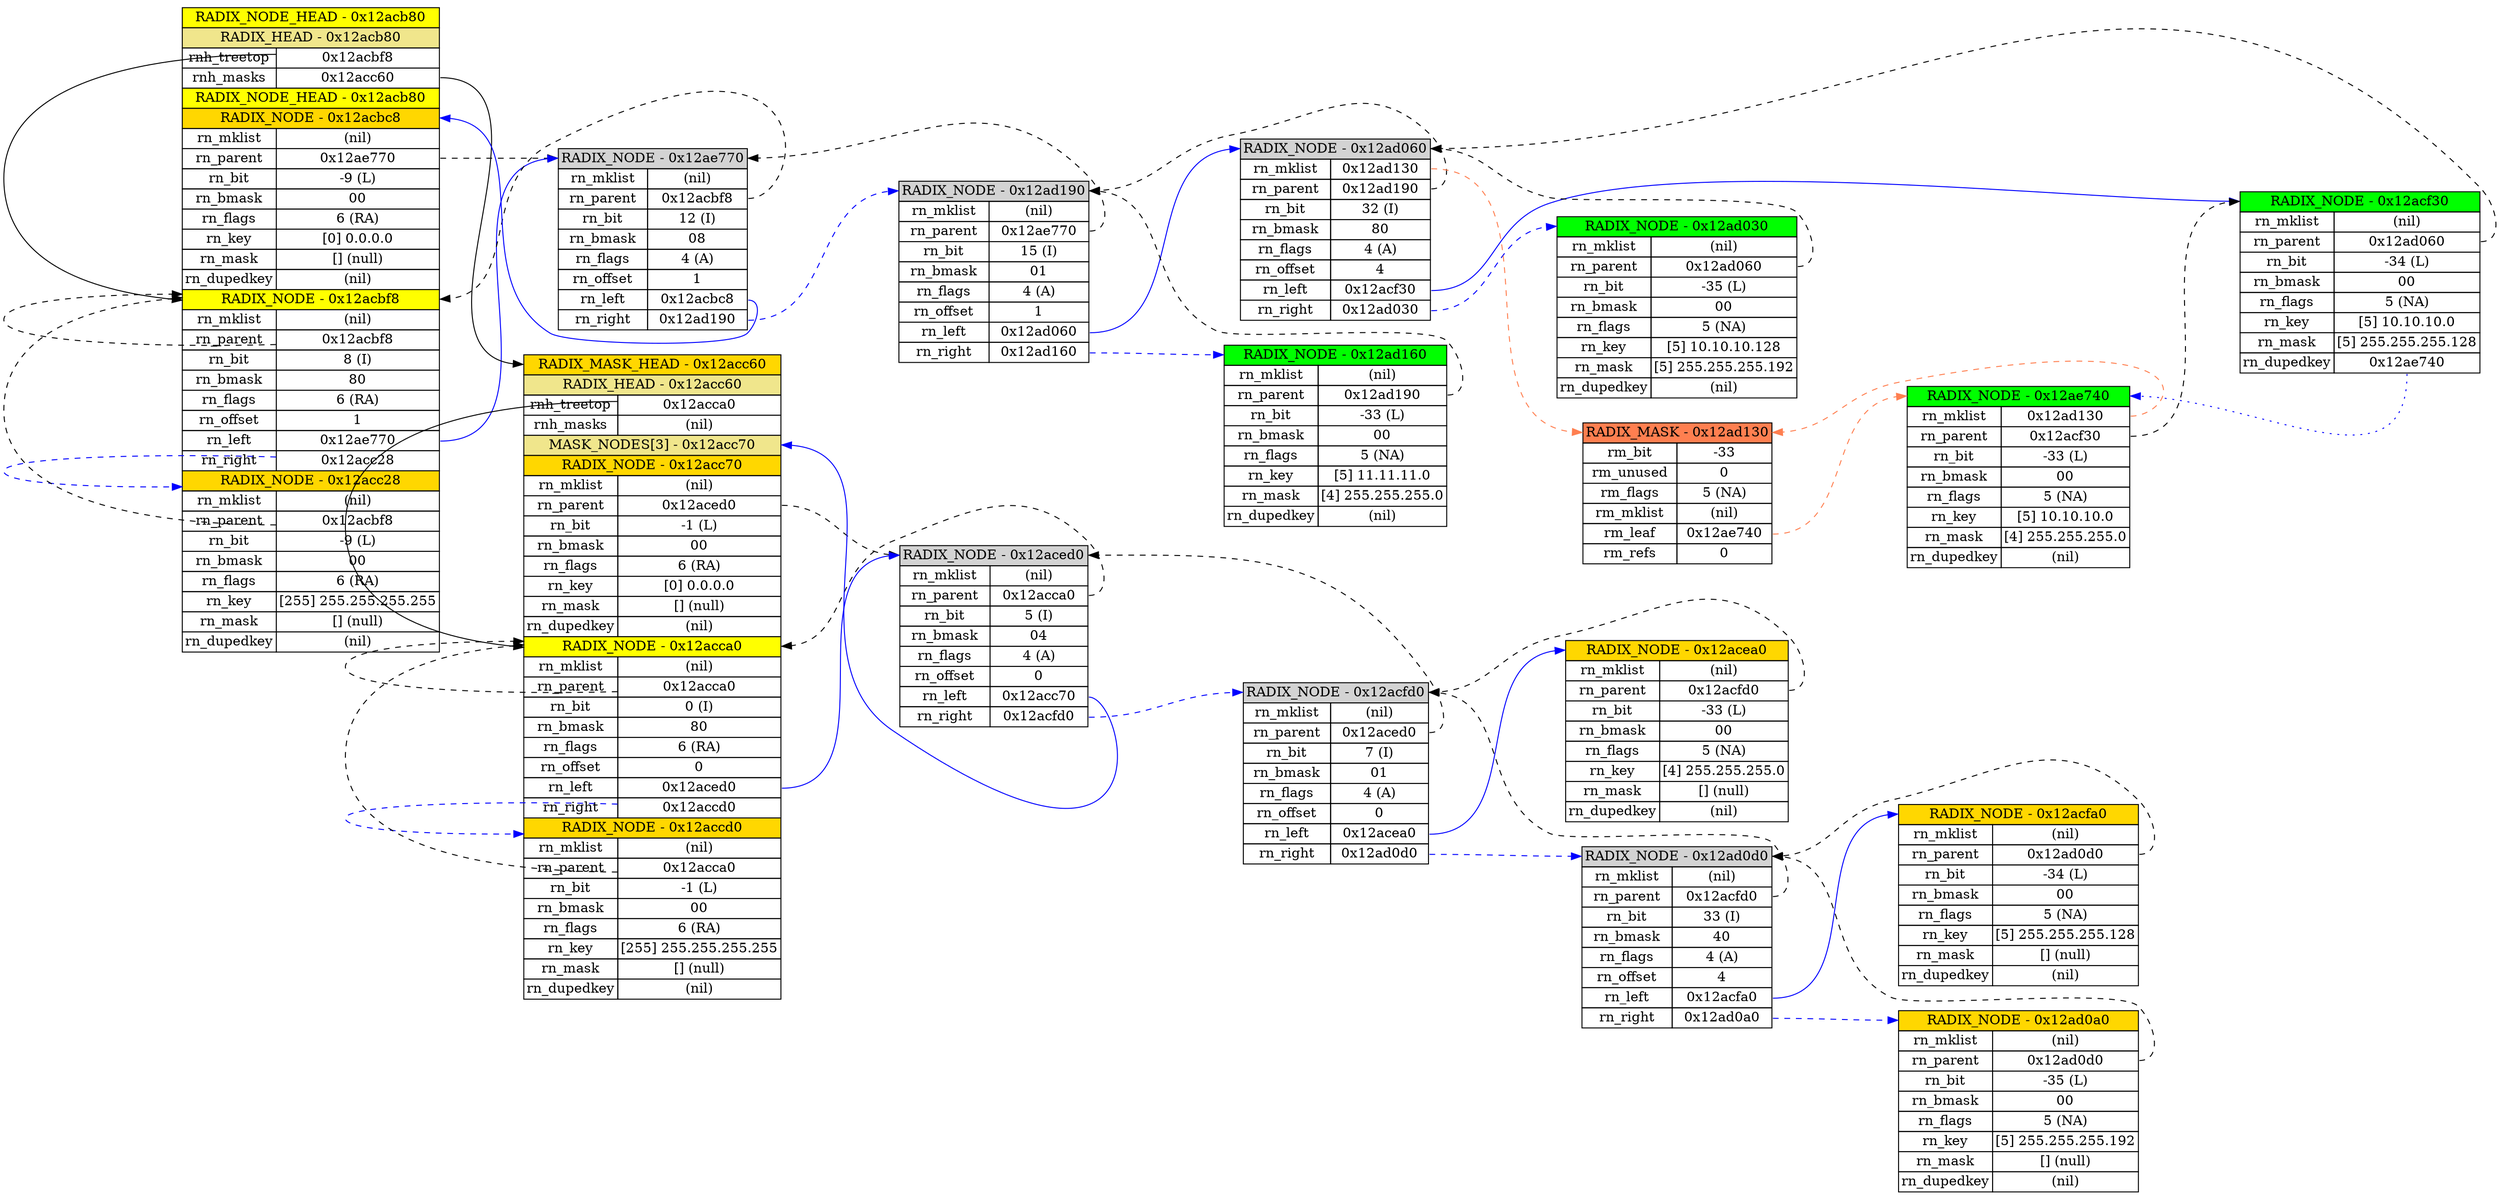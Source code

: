 digraph G {
  rankdir="LR";
  ranksep="1.0 equally";

N0x12acb80 [label=<  <TABLE BORDER="0" CELLBORDER="1" CELLSPACING="0">
    <TR><TD PORT="N0x12acb80" COLSPAN="2" BGCOLOR="yellow">RADIX_NODE_HEAD - 0x12acb80</TD></TR>
    <TR><TD PORT="N0x12acb80" COLSPAN="2" BGCOLOR="khaki">RADIX_HEAD - 0x12acb80</TD></TR>
    <TR><TD>rnh_treetop</TD><TD PORT="N0x12acb80_2">0x12acbf8</TD></TR>
    <TR><TD>rnh_masks</TD><TD PORT="N0x12acb80_3">0x12acc60</TD></TR>
    <TR><TD PORT="N0x12acb80" COLSPAN="2" BGCOLOR="yellow">RADIX_NODE_HEAD - 0x12acb80</TD></TR>
    <TR><TD PORT="N0x12acbc8" COLSPAN="2" BGCOLOR="gold">RADIX_NODE - 0x12acbc8</TD></TR>
    <TR><TD>rn_mklist</TD><TD>(nil)</TD></TR>
    <TR><TD>rn_parent</TD><TD PORT="N0x12acb80_7">0x12ae770</TD></TR>
    <TR><TD>rn_bit</TD><TD>-9 (L)</TD></TR>
    <TR><TD>rn_bmask</TD><TD>00</TD></TR>
    <TR><TD>rn_flags</TD><TD>6 (RA)</TD></TR>
    <TR><TD>rn_key</TD><TD>[0] 0.0.0.0</TD></TR>
    <TR><TD>rn_mask</TD><TD>[] (null)</TD></TR>
    <TR><TD>rn_dupedkey</TD><TD>(nil)</TD></TR>
    <TR><TD PORT="N0x12acbf8" COLSPAN="2" BGCOLOR="yellow">RADIX_NODE - 0x12acbf8</TD></TR>
    <TR><TD>rn_mklist</TD><TD>(nil)</TD></TR>
    <TR><TD>rn_parent</TD><TD PORT="N0x12acb80_16">0x12acbf8</TD></TR>
    <TR><TD>rn_bit</TD><TD>8 (I)</TD></TR>
    <TR><TD>rn_bmask</TD><TD>80</TD></TR>
    <TR><TD>rn_flags</TD><TD>6 (RA)</TD></TR>
    <TR><TD>rn_offset</TD><TD>1</TD></TR>
    <TR><TD>rn_left</TD><TD PORT="N0x12acb80_21">0x12ae770</TD></TR>
    <TR><TD>rn_right</TD><TD PORT="N0x12acb80_22">0x12acc28</TD></TR>
    <TR><TD PORT="N0x12acc28" COLSPAN="2" BGCOLOR="gold">RADIX_NODE - 0x12acc28</TD></TR>
    <TR><TD>rn_mklist</TD><TD>(nil)</TD></TR>
    <TR><TD>rn_parent</TD><TD PORT="N0x12acb80_25">0x12acbf8</TD></TR>
    <TR><TD>rn_bit</TD><TD>-9 (L)</TD></TR>
    <TR><TD>rn_bmask</TD><TD>00</TD></TR>
    <TR><TD>rn_flags</TD><TD>6 (RA)</TD></TR>
    <TR><TD>rn_key</TD><TD>[255] 255.255.255.255</TD></TR>
    <TR><TD>rn_mask</TD><TD>[] (null)</TD></TR>
    <TR><TD>rn_dupedkey</TD><TD>(nil)</TD></TR>
  </TABLE>
>,shape="plaintext"];

N0x12ae770 [label=<  <TABLE BORDER="0" CELLBORDER="1" CELLSPACING="0">
    <TR><TD PORT="N0x12ae770" COLSPAN="2" BGCOLOR="lightgrey">RADIX_NODE - 0x12ae770</TD></TR>
    <TR><TD>rn_mklist</TD><TD>(nil)</TD></TR>
    <TR><TD>rn_parent</TD><TD PORT="N0x12ae770_2">0x12acbf8</TD></TR>
    <TR><TD>rn_bit</TD><TD>12 (I)</TD></TR>
    <TR><TD>rn_bmask</TD><TD>08</TD></TR>
    <TR><TD>rn_flags</TD><TD>4 (A)</TD></TR>
    <TR><TD>rn_offset</TD><TD>1</TD></TR>
    <TR><TD>rn_left</TD><TD PORT="N0x12ae770_7">0x12acbc8</TD></TR>
    <TR><TD>rn_right</TD><TD PORT="N0x12ae770_8">0x12ad190</TD></TR>
  </TABLE>
>,shape="plaintext"];

N0x12ad190 [label=<  <TABLE BORDER="0" CELLBORDER="1" CELLSPACING="0">
    <TR><TD PORT="N0x12ad190" COLSPAN="2" BGCOLOR="lightgrey">RADIX_NODE - 0x12ad190</TD></TR>
    <TR><TD>rn_mklist</TD><TD>(nil)</TD></TR>
    <TR><TD>rn_parent</TD><TD PORT="N0x12ad190_2">0x12ae770</TD></TR>
    <TR><TD>rn_bit</TD><TD>15 (I)</TD></TR>
    <TR><TD>rn_bmask</TD><TD>01</TD></TR>
    <TR><TD>rn_flags</TD><TD>4 (A)</TD></TR>
    <TR><TD>rn_offset</TD><TD>1</TD></TR>
    <TR><TD>rn_left</TD><TD PORT="N0x12ad190_7">0x12ad060</TD></TR>
    <TR><TD>rn_right</TD><TD PORT="N0x12ad190_8">0x12ad160</TD></TR>
  </TABLE>
>,shape="plaintext"];

N0x12ad060 [label=<  <TABLE BORDER="0" CELLBORDER="1" CELLSPACING="0">
    <TR><TD PORT="N0x12ad060" COLSPAN="2" BGCOLOR="lightgrey">RADIX_NODE - 0x12ad060</TD></TR>
    <TR><TD>rn_mklist</TD><TD PORT="N0x12ad060_1">0x12ad130</TD></TR>
    <TR><TD>rn_parent</TD><TD PORT="N0x12ad060_2">0x12ad190</TD></TR>
    <TR><TD>rn_bit</TD><TD>32 (I)</TD></TR>
    <TR><TD>rn_bmask</TD><TD>80</TD></TR>
    <TR><TD>rn_flags</TD><TD>4 (A)</TD></TR>
    <TR><TD>rn_offset</TD><TD>4</TD></TR>
    <TR><TD>rn_left</TD><TD PORT="N0x12ad060_7">0x12acf30</TD></TR>
    <TR><TD>rn_right</TD><TD PORT="N0x12ad060_8">0x12ad030</TD></TR>
  </TABLE>
>,shape="plaintext"];

N0x12acf30 [label=<  <TABLE BORDER="0" CELLBORDER="1" CELLSPACING="0">
    <TR><TD PORT="N0x12acf30" COLSPAN="2" BGCOLOR="green">RADIX_NODE - 0x12acf30</TD></TR>
    <TR><TD>rn_mklist</TD><TD>(nil)</TD></TR>
    <TR><TD>rn_parent</TD><TD PORT="N0x12acf30_2">0x12ad060</TD></TR>
    <TR><TD>rn_bit</TD><TD>-34 (L)</TD></TR>
    <TR><TD>rn_bmask</TD><TD>00</TD></TR>
    <TR><TD>rn_flags</TD><TD>5 (NA)</TD></TR>
    <TR><TD>rn_key</TD><TD>[5] 10.10.10.0</TD></TR>
    <TR><TD>rn_mask</TD><TD>[5] 255.255.255.128</TD></TR>
    <TR><TD>rn_dupedkey</TD><TD PORT="N0x12acf30_8">0x12ae740</TD></TR>
  </TABLE>
>,shape="plaintext"];

N0x12ae740 [label=<  <TABLE BORDER="0" CELLBORDER="1" CELLSPACING="0">
    <TR><TD PORT="N0x12ae740" COLSPAN="2" BGCOLOR="green">RADIX_NODE - 0x12ae740</TD></TR>
    <TR><TD>rn_mklist</TD><TD PORT="N0x12ae740_1">0x12ad130</TD></TR>
    <TR><TD>rn_parent</TD><TD PORT="N0x12ae740_2">0x12acf30</TD></TR>
    <TR><TD>rn_bit</TD><TD>-33 (L)</TD></TR>
    <TR><TD>rn_bmask</TD><TD>00</TD></TR>
    <TR><TD>rn_flags</TD><TD>5 (NA)</TD></TR>
    <TR><TD>rn_key</TD><TD>[5] 10.10.10.0</TD></TR>
    <TR><TD>rn_mask</TD><TD>[4] 255.255.255.0</TD></TR>
    <TR><TD>rn_dupedkey</TD><TD>(nil)</TD></TR>
  </TABLE>
>,shape="plaintext"];

N0x12ad030 [label=<  <TABLE BORDER="0" CELLBORDER="1" CELLSPACING="0">
    <TR><TD PORT="N0x12ad030" COLSPAN="2" BGCOLOR="green">RADIX_NODE - 0x12ad030</TD></TR>
    <TR><TD>rn_mklist</TD><TD>(nil)</TD></TR>
    <TR><TD>rn_parent</TD><TD PORT="N0x12ad030_2">0x12ad060</TD></TR>
    <TR><TD>rn_bit</TD><TD>-35 (L)</TD></TR>
    <TR><TD>rn_bmask</TD><TD>00</TD></TR>
    <TR><TD>rn_flags</TD><TD>5 (NA)</TD></TR>
    <TR><TD>rn_key</TD><TD>[5] 10.10.10.128</TD></TR>
    <TR><TD>rn_mask</TD><TD>[5] 255.255.255.192</TD></TR>
    <TR><TD>rn_dupedkey</TD><TD>(nil)</TD></TR>
  </TABLE>
>,shape="plaintext"];

N0x12ad130 [label=<  <TABLE BORDER="0" CELLBORDER="1" CELLSPACING="0">
    <TR><TD PORT="N0x12ad130" COLSPAN="2" BGCOLOR="coral">RADIX_MASK - 0x12ad130</TD></TR>
    <TR><TD>rm_bit</TD><TD>-33</TD></TR>
    <TR><TD>rm_unused</TD><TD>0</TD></TR>
    <TR><TD>rm_flags</TD><TD>5 (NA)</TD></TR>
    <TR><TD>rm_mklist</TD><TD>(nil)</TD></TR>
    <TR><TD>rm_leaf</TD><TD PORT="N0x12ad130_5">0x12ae740</TD></TR>
    <TR><TD>rm_refs</TD><TD>0</TD></TR>
  </TABLE>
>,shape="plaintext"];

N0x12ad160 [label=<  <TABLE BORDER="0" CELLBORDER="1" CELLSPACING="0">
    <TR><TD PORT="N0x12ad160" COLSPAN="2" BGCOLOR="green">RADIX_NODE - 0x12ad160</TD></TR>
    <TR><TD>rn_mklist</TD><TD>(nil)</TD></TR>
    <TR><TD>rn_parent</TD><TD PORT="N0x12ad160_2">0x12ad190</TD></TR>
    <TR><TD>rn_bit</TD><TD>-33 (L)</TD></TR>
    <TR><TD>rn_bmask</TD><TD>00</TD></TR>
    <TR><TD>rn_flags</TD><TD>5 (NA)</TD></TR>
    <TR><TD>rn_key</TD><TD>[5] 11.11.11.0</TD></TR>
    <TR><TD>rn_mask</TD><TD>[4] 255.255.255.0</TD></TR>
    <TR><TD>rn_dupedkey</TD><TD>(nil)</TD></TR>
  </TABLE>
>,shape="plaintext"];

N0x12acc60 [label=<  <TABLE BORDER="0" CELLBORDER="1" CELLSPACING="0">
    <TR><TD PORT="N0x12acc60" COLSPAN="2" BGCOLOR="gold">RADIX_MASK_HEAD - 0x12acc60</TD></TR>
    <TR><TD PORT="N0x12acc60" COLSPAN="2" BGCOLOR="khaki">RADIX_HEAD - 0x12acc60</TD></TR>
    <TR><TD>rnh_treetop</TD><TD PORT="N0x12acc60_2">0x12acca0</TD></TR>
    <TR><TD>rnh_masks</TD><TD>(nil)</TD></TR>
    <TR><TD PORT="N0x12acc70" COLSPAN="2" BGCOLOR="khaki">MASK_NODES[3] - 0x12acc70</TD></TR>
    <TR><TD PORT="N0x12acc70" COLSPAN="2" BGCOLOR="gold">RADIX_NODE - 0x12acc70</TD></TR>
    <TR><TD>rn_mklist</TD><TD>(nil)</TD></TR>
    <TR><TD>rn_parent</TD><TD PORT="N0x12acc60_7">0x12aced0</TD></TR>
    <TR><TD>rn_bit</TD><TD>-1 (L)</TD></TR>
    <TR><TD>rn_bmask</TD><TD>00</TD></TR>
    <TR><TD>rn_flags</TD><TD>6 (RA)</TD></TR>
    <TR><TD>rn_key</TD><TD>[0] 0.0.0.0</TD></TR>
    <TR><TD>rn_mask</TD><TD>[] (null)</TD></TR>
    <TR><TD>rn_dupedkey</TD><TD>(nil)</TD></TR>
    <TR><TD PORT="N0x12acca0" COLSPAN="2" BGCOLOR="yellow">RADIX_NODE - 0x12acca0</TD></TR>
    <TR><TD>rn_mklist</TD><TD>(nil)</TD></TR>
    <TR><TD>rn_parent</TD><TD PORT="N0x12acc60_16">0x12acca0</TD></TR>
    <TR><TD>rn_bit</TD><TD>0 (I)</TD></TR>
    <TR><TD>rn_bmask</TD><TD>80</TD></TR>
    <TR><TD>rn_flags</TD><TD>6 (RA)</TD></TR>
    <TR><TD>rn_offset</TD><TD>0</TD></TR>
    <TR><TD>rn_left</TD><TD PORT="N0x12acc60_21">0x12aced0</TD></TR>
    <TR><TD>rn_right</TD><TD PORT="N0x12acc60_22">0x12accd0</TD></TR>
    <TR><TD PORT="N0x12accd0" COLSPAN="2" BGCOLOR="gold">RADIX_NODE - 0x12accd0</TD></TR>
    <TR><TD>rn_mklist</TD><TD>(nil)</TD></TR>
    <TR><TD>rn_parent</TD><TD PORT="N0x12acc60_25">0x12acca0</TD></TR>
    <TR><TD>rn_bit</TD><TD>-1 (L)</TD></TR>
    <TR><TD>rn_bmask</TD><TD>00</TD></TR>
    <TR><TD>rn_flags</TD><TD>6 (RA)</TD></TR>
    <TR><TD>rn_key</TD><TD>[255] 255.255.255.255</TD></TR>
    <TR><TD>rn_mask</TD><TD>[] (null)</TD></TR>
    <TR><TD>rn_dupedkey</TD><TD>(nil)</TD></TR>
  </TABLE>
>,shape="plaintext"];

N0x12aced0 [label=<  <TABLE BORDER="0" CELLBORDER="1" CELLSPACING="0">
    <TR><TD PORT="N0x12aced0" COLSPAN="2" BGCOLOR="lightgrey">RADIX_NODE - 0x12aced0</TD></TR>
    <TR><TD>rn_mklist</TD><TD>(nil)</TD></TR>
    <TR><TD>rn_parent</TD><TD PORT="N0x12aced0_2">0x12acca0</TD></TR>
    <TR><TD>rn_bit</TD><TD>5 (I)</TD></TR>
    <TR><TD>rn_bmask</TD><TD>04</TD></TR>
    <TR><TD>rn_flags</TD><TD>4 (A)</TD></TR>
    <TR><TD>rn_offset</TD><TD>0</TD></TR>
    <TR><TD>rn_left</TD><TD PORT="N0x12aced0_7">0x12acc70</TD></TR>
    <TR><TD>rn_right</TD><TD PORT="N0x12aced0_8">0x12acfd0</TD></TR>
  </TABLE>
>,shape="plaintext"];

N0x12acfd0 [label=<  <TABLE BORDER="0" CELLBORDER="1" CELLSPACING="0">
    <TR><TD PORT="N0x12acfd0" COLSPAN="2" BGCOLOR="lightgrey">RADIX_NODE - 0x12acfd0</TD></TR>
    <TR><TD>rn_mklist</TD><TD>(nil)</TD></TR>
    <TR><TD>rn_parent</TD><TD PORT="N0x12acfd0_2">0x12aced0</TD></TR>
    <TR><TD>rn_bit</TD><TD>7 (I)</TD></TR>
    <TR><TD>rn_bmask</TD><TD>01</TD></TR>
    <TR><TD>rn_flags</TD><TD>4 (A)</TD></TR>
    <TR><TD>rn_offset</TD><TD>0</TD></TR>
    <TR><TD>rn_left</TD><TD PORT="N0x12acfd0_7">0x12acea0</TD></TR>
    <TR><TD>rn_right</TD><TD PORT="N0x12acfd0_8">0x12ad0d0</TD></TR>
  </TABLE>
>,shape="plaintext"];

N0x12acea0 [label=<  <TABLE BORDER="0" CELLBORDER="1" CELLSPACING="0">
    <TR><TD PORT="N0x12acea0" COLSPAN="2" BGCOLOR="gold">RADIX_NODE - 0x12acea0</TD></TR>
    <TR><TD>rn_mklist</TD><TD>(nil)</TD></TR>
    <TR><TD>rn_parent</TD><TD PORT="N0x12acea0_2">0x12acfd0</TD></TR>
    <TR><TD>rn_bit</TD><TD>-33 (L)</TD></TR>
    <TR><TD>rn_bmask</TD><TD>00</TD></TR>
    <TR><TD>rn_flags</TD><TD>5 (NA)</TD></TR>
    <TR><TD>rn_key</TD><TD>[4] 255.255.255.0</TD></TR>
    <TR><TD>rn_mask</TD><TD>[] (null)</TD></TR>
    <TR><TD>rn_dupedkey</TD><TD>(nil)</TD></TR>
  </TABLE>
>,shape="plaintext"];

N0x12ad0d0 [label=<  <TABLE BORDER="0" CELLBORDER="1" CELLSPACING="0">
    <TR><TD PORT="N0x12ad0d0" COLSPAN="2" BGCOLOR="lightgrey">RADIX_NODE - 0x12ad0d0</TD></TR>
    <TR><TD>rn_mklist</TD><TD>(nil)</TD></TR>
    <TR><TD>rn_parent</TD><TD PORT="N0x12ad0d0_2">0x12acfd0</TD></TR>
    <TR><TD>rn_bit</TD><TD>33 (I)</TD></TR>
    <TR><TD>rn_bmask</TD><TD>40</TD></TR>
    <TR><TD>rn_flags</TD><TD>4 (A)</TD></TR>
    <TR><TD>rn_offset</TD><TD>4</TD></TR>
    <TR><TD>rn_left</TD><TD PORT="N0x12ad0d0_7">0x12acfa0</TD></TR>
    <TR><TD>rn_right</TD><TD PORT="N0x12ad0d0_8">0x12ad0a0</TD></TR>
  </TABLE>
>,shape="plaintext"];

N0x12acfa0 [label=<  <TABLE BORDER="0" CELLBORDER="1" CELLSPACING="0">
    <TR><TD PORT="N0x12acfa0" COLSPAN="2" BGCOLOR="gold">RADIX_NODE - 0x12acfa0</TD></TR>
    <TR><TD>rn_mklist</TD><TD>(nil)</TD></TR>
    <TR><TD>rn_parent</TD><TD PORT="N0x12acfa0_2">0x12ad0d0</TD></TR>
    <TR><TD>rn_bit</TD><TD>-34 (L)</TD></TR>
    <TR><TD>rn_bmask</TD><TD>00</TD></TR>
    <TR><TD>rn_flags</TD><TD>5 (NA)</TD></TR>
    <TR><TD>rn_key</TD><TD>[5] 255.255.255.128</TD></TR>
    <TR><TD>rn_mask</TD><TD>[] (null)</TD></TR>
    <TR><TD>rn_dupedkey</TD><TD>(nil)</TD></TR>
  </TABLE>
>,shape="plaintext"];

N0x12ad0a0 [label=<  <TABLE BORDER="0" CELLBORDER="1" CELLSPACING="0">
    <TR><TD PORT="N0x12ad0a0" COLSPAN="2" BGCOLOR="gold">RADIX_NODE - 0x12ad0a0</TD></TR>
    <TR><TD>rn_mklist</TD><TD>(nil)</TD></TR>
    <TR><TD>rn_parent</TD><TD PORT="N0x12ad0a0_2">0x12ad0d0</TD></TR>
    <TR><TD>rn_bit</TD><TD>-35 (L)</TD></TR>
    <TR><TD>rn_bmask</TD><TD>00</TD></TR>
    <TR><TD>rn_flags</TD><TD>5 (NA)</TD></TR>
    <TR><TD>rn_key</TD><TD>[5] 255.255.255.192</TD></TR>
    <TR><TD>rn_mask</TD><TD>[] (null)</TD></TR>
    <TR><TD>rn_dupedkey</TD><TD>(nil)</TD></TR>
  </TABLE>
>,shape="plaintext"];

N0x12acb80:N0x12acb80_2 -> N0x12acb80:N0x12acbf8 [style="solid", color="black"]
N0x12acb80:N0x12acb80_3 -> N0x12acc60:N0x12acc60 [style="solid", color="black"]
N0x12acb80:N0x12acb80_7 -> N0x12ae770:N0x12ae770 [style="dashed"]
N0x12acb80:N0x12acb80_16 -> N0x12acb80:N0x12acbf8 [style="dashed"]
N0x12acb80:N0x12acb80_21 -> N0x12ae770:N0x12ae770 [style="solid",  color="blue"]
N0x12acb80:N0x12acb80_22 -> N0x12acb80:N0x12acc28 [style="dashed",  color="blue"]
N0x12acb80:N0x12acb80_25 -> N0x12acb80:N0x12acbf8 [style="dashed"]
N0x12ae770:N0x12ae770_2 -> N0x12acb80:N0x12acbf8 [style="dashed"]
N0x12ae770:N0x12ae770_7 -> N0x12acb80:N0x12acbc8 [style="solid",  color="blue"]
N0x12ae770:N0x12ae770_8 -> N0x12ad190:N0x12ad190 [style="dashed",  color="blue"]
N0x12ad190:N0x12ad190_2 -> N0x12ae770:N0x12ae770 [style="dashed"]
N0x12ad190:N0x12ad190_7 -> N0x12ad060:N0x12ad060 [style="solid",  color="blue"]
N0x12ad190:N0x12ad190_8 -> N0x12ad160:N0x12ad160 [style="dashed",  color="blue"]
N0x12ad060:N0x12ad060_1 -> N0x12ad130:N0x12ad130 [style="dashed", color="coral"]
N0x12ad060:N0x12ad060_2 -> N0x12ad190:N0x12ad190 [style="dashed"]
N0x12ad060:N0x12ad060_7 -> N0x12acf30:N0x12acf30 [style="solid",  color="blue"]
N0x12ad060:N0x12ad060_8 -> N0x12ad030:N0x12ad030 [style="dashed",  color="blue"]
N0x12acf30:N0x12acf30_2 -> N0x12ad060:N0x12ad060 [style="dashed"]
N0x12acf30:N0x12acf30_8 -> N0x12ae740:N0x12ae740 [style="dotted", color="blue"]
N0x12ae740:N0x12ae740_1 -> N0x12ad130:N0x12ad130 [style="dashed", color="coral"]
N0x12ae740:N0x12ae740_2 -> N0x12acf30:N0x12acf30 [style="dashed"]
N0x12ad030:N0x12ad030_2 -> N0x12ad060:N0x12ad060 [style="dashed"]
N0x12ad130:N0x12ad130_5 -> N0x12ae740:N0x12ae740 [style="dashed", color="coral"]
N0x12ad160:N0x12ad160_2 -> N0x12ad190:N0x12ad190 [style="dashed"]
N0x12acc60:N0x12acc60_2 -> N0x12acc60:N0x12acca0 [style="solid", color="black"]
N0x12acc60:N0x12acc60_7 -> N0x12aced0:N0x12aced0 [style="dashed"]
N0x12acc60:N0x12acc60_16 -> N0x12acc60:N0x12acca0 [style="dashed"]
N0x12acc60:N0x12acc60_21 -> N0x12aced0:N0x12aced0 [style="solid",  color="blue"]
N0x12acc60:N0x12acc60_22 -> N0x12acc60:N0x12accd0 [style="dashed",  color="blue"]
N0x12acc60:N0x12acc60_25 -> N0x12acc60:N0x12acca0 [style="dashed"]
N0x12aced0:N0x12aced0_2 -> N0x12acc60:N0x12acca0 [style="dashed"]
N0x12aced0:N0x12aced0_7 -> N0x12acc60:N0x12acc70 [style="solid",  color="blue"]
N0x12aced0:N0x12aced0_8 -> N0x12acfd0:N0x12acfd0 [style="dashed",  color="blue"]
N0x12acfd0:N0x12acfd0_2 -> N0x12aced0:N0x12aced0 [style="dashed"]
N0x12acfd0:N0x12acfd0_7 -> N0x12acea0:N0x12acea0 [style="solid",  color="blue"]
N0x12acfd0:N0x12acfd0_8 -> N0x12ad0d0:N0x12ad0d0 [style="dashed",  color="blue"]
N0x12acea0:N0x12acea0_2 -> N0x12acfd0:N0x12acfd0 [style="dashed"]
N0x12ad0d0:N0x12ad0d0_2 -> N0x12acfd0:N0x12acfd0 [style="dashed"]
N0x12ad0d0:N0x12ad0d0_7 -> N0x12acfa0:N0x12acfa0 [style="solid",  color="blue"]
N0x12ad0d0:N0x12ad0d0_8 -> N0x12ad0a0:N0x12ad0a0 [style="dashed",  color="blue"]
N0x12acfa0:N0x12acfa0_2 -> N0x12ad0d0:N0x12ad0d0 [style="dashed"]
N0x12ad0a0:N0x12ad0a0_2 -> N0x12ad0d0:N0x12ad0d0 [style="dashed"]
}